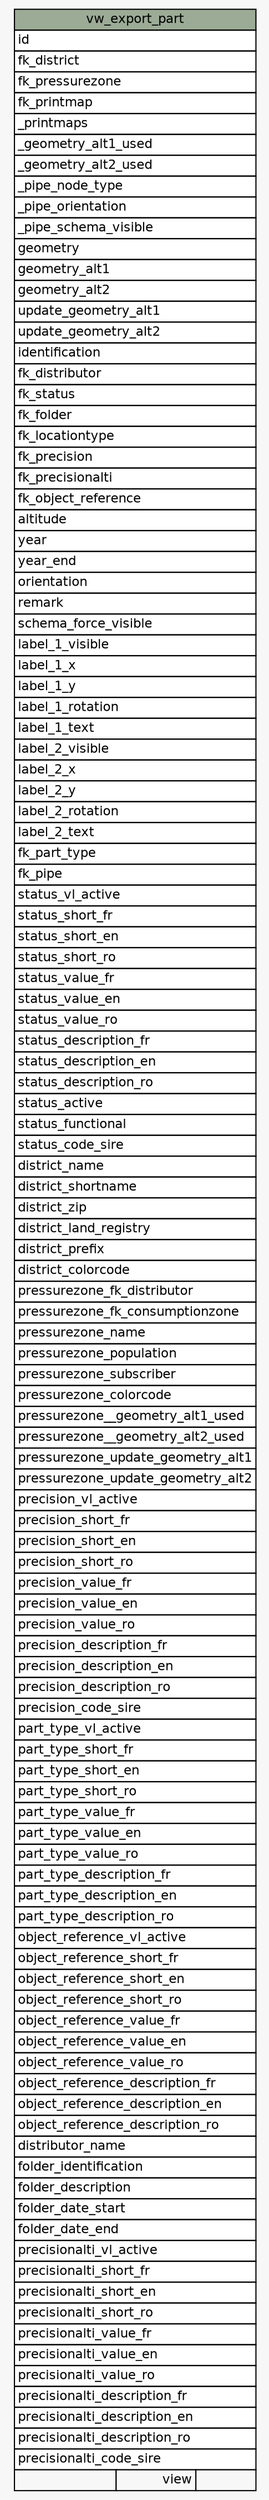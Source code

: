 // dot 2.38.0 on Linux 4.8.0-42-generic
// SchemaSpy rev 590
digraph "vw_export_part" {
  graph [
    rankdir="RL"
    bgcolor="#f7f7f7"
    nodesep="0.18"
    ranksep="0.46"
    fontname="Helvetica"
    fontsize="11"
  ];
  node [
    fontname="Helvetica"
    fontsize="11"
    shape="plaintext"
  ];
  edge [
    arrowsize="0.8"
  ];
  "vw_export_part" [
    label=<
    <TABLE BORDER="0" CELLBORDER="1" CELLSPACING="0" BGCOLOR="#ffffff">
      <TR><TD COLSPAN="3" BGCOLOR="#9bab96" ALIGN="CENTER">vw_export_part</TD></TR>
      <TR><TD PORT="id" COLSPAN="3" ALIGN="LEFT">id</TD></TR>
      <TR><TD PORT="fk_district" COLSPAN="3" ALIGN="LEFT">fk_district</TD></TR>
      <TR><TD PORT="fk_pressurezone" COLSPAN="3" ALIGN="LEFT">fk_pressurezone</TD></TR>
      <TR><TD PORT="fk_printmap" COLSPAN="3" ALIGN="LEFT">fk_printmap</TD></TR>
      <TR><TD PORT="_printmaps" COLSPAN="3" ALIGN="LEFT">_printmaps</TD></TR>
      <TR><TD PORT="_geometry_alt1_used" COLSPAN="3" ALIGN="LEFT">_geometry_alt1_used</TD></TR>
      <TR><TD PORT="_geometry_alt2_used" COLSPAN="3" ALIGN="LEFT">_geometry_alt2_used</TD></TR>
      <TR><TD PORT="_pipe_node_type" COLSPAN="3" ALIGN="LEFT">_pipe_node_type</TD></TR>
      <TR><TD PORT="_pipe_orientation" COLSPAN="3" ALIGN="LEFT">_pipe_orientation</TD></TR>
      <TR><TD PORT="_pipe_schema_visible" COLSPAN="3" ALIGN="LEFT">_pipe_schema_visible</TD></TR>
      <TR><TD PORT="geometry" COLSPAN="3" ALIGN="LEFT">geometry</TD></TR>
      <TR><TD PORT="geometry_alt1" COLSPAN="3" ALIGN="LEFT">geometry_alt1</TD></TR>
      <TR><TD PORT="geometry_alt2" COLSPAN="3" ALIGN="LEFT">geometry_alt2</TD></TR>
      <TR><TD PORT="update_geometry_alt1" COLSPAN="3" ALIGN="LEFT">update_geometry_alt1</TD></TR>
      <TR><TD PORT="update_geometry_alt2" COLSPAN="3" ALIGN="LEFT">update_geometry_alt2</TD></TR>
      <TR><TD PORT="identification" COLSPAN="3" ALIGN="LEFT">identification</TD></TR>
      <TR><TD PORT="fk_distributor" COLSPAN="3" ALIGN="LEFT">fk_distributor</TD></TR>
      <TR><TD PORT="fk_status" COLSPAN="3" ALIGN="LEFT">fk_status</TD></TR>
      <TR><TD PORT="fk_folder" COLSPAN="3" ALIGN="LEFT">fk_folder</TD></TR>
      <TR><TD PORT="fk_locationtype" COLSPAN="3" ALIGN="LEFT">fk_locationtype</TD></TR>
      <TR><TD PORT="fk_precision" COLSPAN="3" ALIGN="LEFT">fk_precision</TD></TR>
      <TR><TD PORT="fk_precisionalti" COLSPAN="3" ALIGN="LEFT">fk_precisionalti</TD></TR>
      <TR><TD PORT="fk_object_reference" COLSPAN="3" ALIGN="LEFT">fk_object_reference</TD></TR>
      <TR><TD PORT="altitude" COLSPAN="3" ALIGN="LEFT">altitude</TD></TR>
      <TR><TD PORT="year" COLSPAN="3" ALIGN="LEFT">year</TD></TR>
      <TR><TD PORT="year_end" COLSPAN="3" ALIGN="LEFT">year_end</TD></TR>
      <TR><TD PORT="orientation" COLSPAN="3" ALIGN="LEFT">orientation</TD></TR>
      <TR><TD PORT="remark" COLSPAN="3" ALIGN="LEFT">remark</TD></TR>
      <TR><TD PORT="schema_force_visible" COLSPAN="3" ALIGN="LEFT">schema_force_visible</TD></TR>
      <TR><TD PORT="label_1_visible" COLSPAN="3" ALIGN="LEFT">label_1_visible</TD></TR>
      <TR><TD PORT="label_1_x" COLSPAN="3" ALIGN="LEFT">label_1_x</TD></TR>
      <TR><TD PORT="label_1_y" COLSPAN="3" ALIGN="LEFT">label_1_y</TD></TR>
      <TR><TD PORT="label_1_rotation" COLSPAN="3" ALIGN="LEFT">label_1_rotation</TD></TR>
      <TR><TD PORT="label_1_text" COLSPAN="3" ALIGN="LEFT">label_1_text</TD></TR>
      <TR><TD PORT="label_2_visible" COLSPAN="3" ALIGN="LEFT">label_2_visible</TD></TR>
      <TR><TD PORT="label_2_x" COLSPAN="3" ALIGN="LEFT">label_2_x</TD></TR>
      <TR><TD PORT="label_2_y" COLSPAN="3" ALIGN="LEFT">label_2_y</TD></TR>
      <TR><TD PORT="label_2_rotation" COLSPAN="3" ALIGN="LEFT">label_2_rotation</TD></TR>
      <TR><TD PORT="label_2_text" COLSPAN="3" ALIGN="LEFT">label_2_text</TD></TR>
      <TR><TD PORT="fk_part_type" COLSPAN="3" ALIGN="LEFT">fk_part_type</TD></TR>
      <TR><TD PORT="fk_pipe" COLSPAN="3" ALIGN="LEFT">fk_pipe</TD></TR>
      <TR><TD PORT="status_vl_active" COLSPAN="3" ALIGN="LEFT">status_vl_active</TD></TR>
      <TR><TD PORT="status_short_fr" COLSPAN="3" ALIGN="LEFT">status_short_fr</TD></TR>
      <TR><TD PORT="status_short_en" COLSPAN="3" ALIGN="LEFT">status_short_en</TD></TR>
      <TR><TD PORT="status_short_ro" COLSPAN="3" ALIGN="LEFT">status_short_ro</TD></TR>
      <TR><TD PORT="status_value_fr" COLSPAN="3" ALIGN="LEFT">status_value_fr</TD></TR>
      <TR><TD PORT="status_value_en" COLSPAN="3" ALIGN="LEFT">status_value_en</TD></TR>
      <TR><TD PORT="status_value_ro" COLSPAN="3" ALIGN="LEFT">status_value_ro</TD></TR>
      <TR><TD PORT="status_description_fr" COLSPAN="3" ALIGN="LEFT">status_description_fr</TD></TR>
      <TR><TD PORT="status_description_en" COLSPAN="3" ALIGN="LEFT">status_description_en</TD></TR>
      <TR><TD PORT="status_description_ro" COLSPAN="3" ALIGN="LEFT">status_description_ro</TD></TR>
      <TR><TD PORT="status_active" COLSPAN="3" ALIGN="LEFT">status_active</TD></TR>
      <TR><TD PORT="status_functional" COLSPAN="3" ALIGN="LEFT">status_functional</TD></TR>
      <TR><TD PORT="status_code_sire" COLSPAN="3" ALIGN="LEFT">status_code_sire</TD></TR>
      <TR><TD PORT="district_name" COLSPAN="3" ALIGN="LEFT">district_name</TD></TR>
      <TR><TD PORT="district_shortname" COLSPAN="3" ALIGN="LEFT">district_shortname</TD></TR>
      <TR><TD PORT="district_zip" COLSPAN="3" ALIGN="LEFT">district_zip</TD></TR>
      <TR><TD PORT="district_land_registry" COLSPAN="3" ALIGN="LEFT">district_land_registry</TD></TR>
      <TR><TD PORT="district_prefix" COLSPAN="3" ALIGN="LEFT">district_prefix</TD></TR>
      <TR><TD PORT="district_colorcode" COLSPAN="3" ALIGN="LEFT">district_colorcode</TD></TR>
      <TR><TD PORT="pressurezone_fk_distributor" COLSPAN="3" ALIGN="LEFT">pressurezone_fk_distributor</TD></TR>
      <TR><TD PORT="pressurezone_fk_consumptionzone" COLSPAN="3" ALIGN="LEFT">pressurezone_fk_consumptionzone</TD></TR>
      <TR><TD PORT="pressurezone_name" COLSPAN="3" ALIGN="LEFT">pressurezone_name</TD></TR>
      <TR><TD PORT="pressurezone_population" COLSPAN="3" ALIGN="LEFT">pressurezone_population</TD></TR>
      <TR><TD PORT="pressurezone_subscriber" COLSPAN="3" ALIGN="LEFT">pressurezone_subscriber</TD></TR>
      <TR><TD PORT="pressurezone_colorcode" COLSPAN="3" ALIGN="LEFT">pressurezone_colorcode</TD></TR>
      <TR><TD PORT="pressurezone__geometry_alt1_used" COLSPAN="3" ALIGN="LEFT">pressurezone__geometry_alt1_used</TD></TR>
      <TR><TD PORT="pressurezone__geometry_alt2_used" COLSPAN="3" ALIGN="LEFT">pressurezone__geometry_alt2_used</TD></TR>
      <TR><TD PORT="pressurezone_update_geometry_alt1" COLSPAN="3" ALIGN="LEFT">pressurezone_update_geometry_alt1</TD></TR>
      <TR><TD PORT="pressurezone_update_geometry_alt2" COLSPAN="3" ALIGN="LEFT">pressurezone_update_geometry_alt2</TD></TR>
      <TR><TD PORT="precision_vl_active" COLSPAN="3" ALIGN="LEFT">precision_vl_active</TD></TR>
      <TR><TD PORT="precision_short_fr" COLSPAN="3" ALIGN="LEFT">precision_short_fr</TD></TR>
      <TR><TD PORT="precision_short_en" COLSPAN="3" ALIGN="LEFT">precision_short_en</TD></TR>
      <TR><TD PORT="precision_short_ro" COLSPAN="3" ALIGN="LEFT">precision_short_ro</TD></TR>
      <TR><TD PORT="precision_value_fr" COLSPAN="3" ALIGN="LEFT">precision_value_fr</TD></TR>
      <TR><TD PORT="precision_value_en" COLSPAN="3" ALIGN="LEFT">precision_value_en</TD></TR>
      <TR><TD PORT="precision_value_ro" COLSPAN="3" ALIGN="LEFT">precision_value_ro</TD></TR>
      <TR><TD PORT="precision_description_fr" COLSPAN="3" ALIGN="LEFT">precision_description_fr</TD></TR>
      <TR><TD PORT="precision_description_en" COLSPAN="3" ALIGN="LEFT">precision_description_en</TD></TR>
      <TR><TD PORT="precision_description_ro" COLSPAN="3" ALIGN="LEFT">precision_description_ro</TD></TR>
      <TR><TD PORT="precision_code_sire" COLSPAN="3" ALIGN="LEFT">precision_code_sire</TD></TR>
      <TR><TD PORT="part_type_vl_active" COLSPAN="3" ALIGN="LEFT">part_type_vl_active</TD></TR>
      <TR><TD PORT="part_type_short_fr" COLSPAN="3" ALIGN="LEFT">part_type_short_fr</TD></TR>
      <TR><TD PORT="part_type_short_en" COLSPAN="3" ALIGN="LEFT">part_type_short_en</TD></TR>
      <TR><TD PORT="part_type_short_ro" COLSPAN="3" ALIGN="LEFT">part_type_short_ro</TD></TR>
      <TR><TD PORT="part_type_value_fr" COLSPAN="3" ALIGN="LEFT">part_type_value_fr</TD></TR>
      <TR><TD PORT="part_type_value_en" COLSPAN="3" ALIGN="LEFT">part_type_value_en</TD></TR>
      <TR><TD PORT="part_type_value_ro" COLSPAN="3" ALIGN="LEFT">part_type_value_ro</TD></TR>
      <TR><TD PORT="part_type_description_fr" COLSPAN="3" ALIGN="LEFT">part_type_description_fr</TD></TR>
      <TR><TD PORT="part_type_description_en" COLSPAN="3" ALIGN="LEFT">part_type_description_en</TD></TR>
      <TR><TD PORT="part_type_description_ro" COLSPAN="3" ALIGN="LEFT">part_type_description_ro</TD></TR>
      <TR><TD PORT="object_reference_vl_active" COLSPAN="3" ALIGN="LEFT">object_reference_vl_active</TD></TR>
      <TR><TD PORT="object_reference_short_fr" COLSPAN="3" ALIGN="LEFT">object_reference_short_fr</TD></TR>
      <TR><TD PORT="object_reference_short_en" COLSPAN="3" ALIGN="LEFT">object_reference_short_en</TD></TR>
      <TR><TD PORT="object_reference_short_ro" COLSPAN="3" ALIGN="LEFT">object_reference_short_ro</TD></TR>
      <TR><TD PORT="object_reference_value_fr" COLSPAN="3" ALIGN="LEFT">object_reference_value_fr</TD></TR>
      <TR><TD PORT="object_reference_value_en" COLSPAN="3" ALIGN="LEFT">object_reference_value_en</TD></TR>
      <TR><TD PORT="object_reference_value_ro" COLSPAN="3" ALIGN="LEFT">object_reference_value_ro</TD></TR>
      <TR><TD PORT="object_reference_description_fr" COLSPAN="3" ALIGN="LEFT">object_reference_description_fr</TD></TR>
      <TR><TD PORT="object_reference_description_en" COLSPAN="3" ALIGN="LEFT">object_reference_description_en</TD></TR>
      <TR><TD PORT="object_reference_description_ro" COLSPAN="3" ALIGN="LEFT">object_reference_description_ro</TD></TR>
      <TR><TD PORT="distributor_name" COLSPAN="3" ALIGN="LEFT">distributor_name</TD></TR>
      <TR><TD PORT="folder_identification" COLSPAN="3" ALIGN="LEFT">folder_identification</TD></TR>
      <TR><TD PORT="folder_description" COLSPAN="3" ALIGN="LEFT">folder_description</TD></TR>
      <TR><TD PORT="folder_date_start" COLSPAN="3" ALIGN="LEFT">folder_date_start</TD></TR>
      <TR><TD PORT="folder_date_end" COLSPAN="3" ALIGN="LEFT">folder_date_end</TD></TR>
      <TR><TD PORT="precisionalti_vl_active" COLSPAN="3" ALIGN="LEFT">precisionalti_vl_active</TD></TR>
      <TR><TD PORT="precisionalti_short_fr" COLSPAN="3" ALIGN="LEFT">precisionalti_short_fr</TD></TR>
      <TR><TD PORT="precisionalti_short_en" COLSPAN="3" ALIGN="LEFT">precisionalti_short_en</TD></TR>
      <TR><TD PORT="precisionalti_short_ro" COLSPAN="3" ALIGN="LEFT">precisionalti_short_ro</TD></TR>
      <TR><TD PORT="precisionalti_value_fr" COLSPAN="3" ALIGN="LEFT">precisionalti_value_fr</TD></TR>
      <TR><TD PORT="precisionalti_value_en" COLSPAN="3" ALIGN="LEFT">precisionalti_value_en</TD></TR>
      <TR><TD PORT="precisionalti_value_ro" COLSPAN="3" ALIGN="LEFT">precisionalti_value_ro</TD></TR>
      <TR><TD PORT="precisionalti_description_fr" COLSPAN="3" ALIGN="LEFT">precisionalti_description_fr</TD></TR>
      <TR><TD PORT="precisionalti_description_en" COLSPAN="3" ALIGN="LEFT">precisionalti_description_en</TD></TR>
      <TR><TD PORT="precisionalti_description_ro" COLSPAN="3" ALIGN="LEFT">precisionalti_description_ro</TD></TR>
      <TR><TD PORT="precisionalti_code_sire" COLSPAN="3" ALIGN="LEFT">precisionalti_code_sire</TD></TR>
      <TR><TD ALIGN="LEFT" BGCOLOR="#f7f7f7">  </TD><TD ALIGN="RIGHT" BGCOLOR="#f7f7f7">view</TD><TD ALIGN="RIGHT" BGCOLOR="#f7f7f7">  </TD></TR>
    </TABLE>>
    URL="tables/vw_export_part.html"
    tooltip="vw_export_part"
  ];
}
